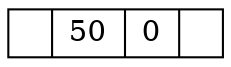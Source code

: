 digraph {
node [shape = record, height = .1];node50 [label = "<f0> | <f1> 50 | <f2> 0 | <f3>"];
}
